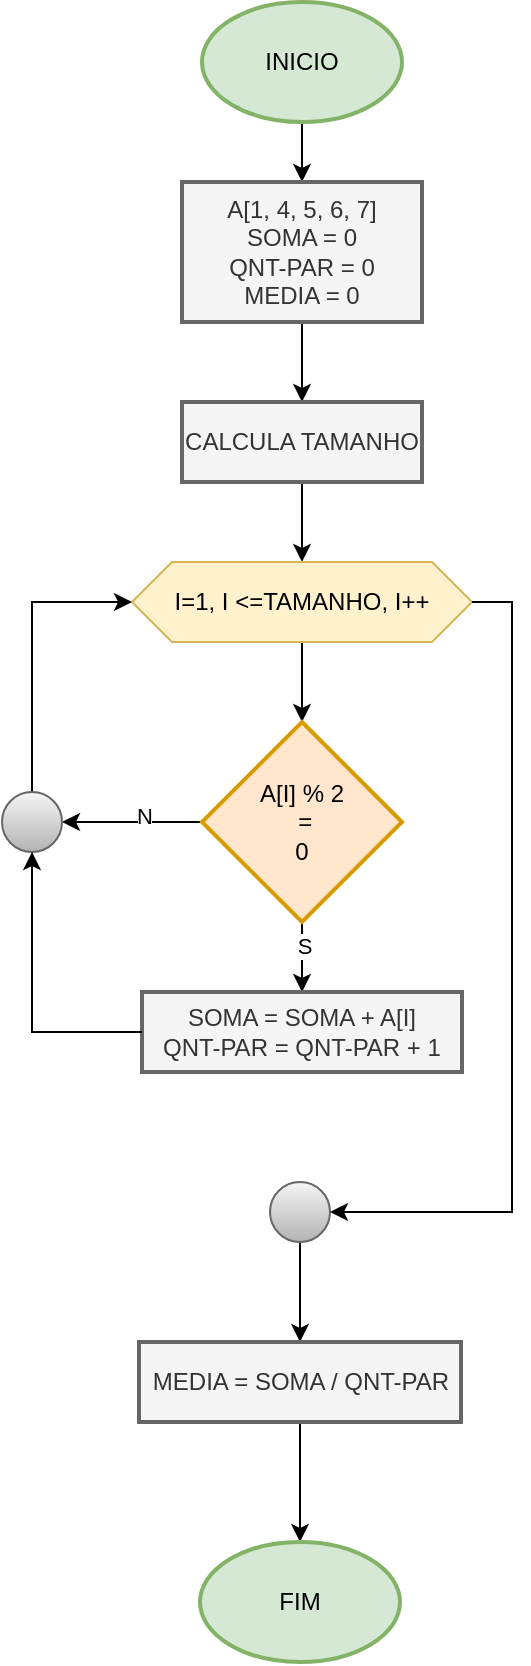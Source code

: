 <mxfile version="26.2.12">
  <diagram name="Página-1" id="RAcwD1k_RrFr7VSHRIp3">
    <mxGraphModel dx="1044" dy="562" grid="1" gridSize="10" guides="1" tooltips="1" connect="1" arrows="1" fold="1" page="1" pageScale="1" pageWidth="827" pageHeight="1169" math="0" shadow="0">
      <root>
        <mxCell id="0" />
        <mxCell id="1" parent="0" />
        <mxCell id="lNdptrc3RrRufi35nfXh-1" value="" style="edgeStyle=orthogonalEdgeStyle;rounded=0;orthogonalLoop=1;jettySize=auto;html=1;" edge="1" parent="1" source="lNdptrc3RrRufi35nfXh-2" target="lNdptrc3RrRufi35nfXh-4">
          <mxGeometry relative="1" as="geometry" />
        </mxCell>
        <mxCell id="lNdptrc3RrRufi35nfXh-2" value="INICIO" style="strokeWidth=2;html=1;shape=mxgraph.flowchart.start_1;whiteSpace=wrap;fillColor=#d5e8d4;strokeColor=#82b366;" vertex="1" parent="1">
          <mxGeometry x="350" y="70" width="100" height="60" as="geometry" />
        </mxCell>
        <mxCell id="lNdptrc3RrRufi35nfXh-11" value="" style="edgeStyle=orthogonalEdgeStyle;rounded=0;orthogonalLoop=1;jettySize=auto;html=1;" edge="1" parent="1" source="lNdptrc3RrRufi35nfXh-4" target="lNdptrc3RrRufi35nfXh-8">
          <mxGeometry relative="1" as="geometry" />
        </mxCell>
        <mxCell id="lNdptrc3RrRufi35nfXh-4" value="A[1, 4, 5, 6, 7]&lt;div&gt;SOMA = 0&lt;/div&gt;&lt;div&gt;QNT-PAR = 0&lt;/div&gt;&lt;div&gt;MEDIA = 0&lt;/div&gt;" style="whiteSpace=wrap;html=1;fillColor=#f5f5f5;strokeColor=#666666;strokeWidth=2;fontColor=#333333;" vertex="1" parent="1">
          <mxGeometry x="340" y="160" width="120" height="70" as="geometry" />
        </mxCell>
        <mxCell id="lNdptrc3RrRufi35nfXh-7" value="" style="edgeStyle=orthogonalEdgeStyle;rounded=0;orthogonalLoop=1;jettySize=auto;html=1;" edge="1" parent="1" source="lNdptrc3RrRufi35nfXh-8" target="lNdptrc3RrRufi35nfXh-9">
          <mxGeometry relative="1" as="geometry" />
        </mxCell>
        <mxCell id="lNdptrc3RrRufi35nfXh-8" value="CALCULA TAMANHO" style="whiteSpace=wrap;html=1;fillColor=#f5f5f5;strokeColor=#666666;strokeWidth=2;fontColor=#333333;" vertex="1" parent="1">
          <mxGeometry x="340" y="270" width="120" height="40" as="geometry" />
        </mxCell>
        <mxCell id="lNdptrc3RrRufi35nfXh-14" value="" style="edgeStyle=orthogonalEdgeStyle;rounded=0;orthogonalLoop=1;jettySize=auto;html=1;" edge="1" parent="1" source="lNdptrc3RrRufi35nfXh-9" target="lNdptrc3RrRufi35nfXh-13">
          <mxGeometry relative="1" as="geometry" />
        </mxCell>
        <mxCell id="lNdptrc3RrRufi35nfXh-9" value="I=1, I &amp;lt;=TAMANHO, I++" style="shape=hexagon;perimeter=hexagonPerimeter2;whiteSpace=wrap;html=1;fixedSize=1;fillColor=#fff2cc;strokeColor=#d6b656;" vertex="1" parent="1">
          <mxGeometry x="315" y="350" width="170" height="40" as="geometry" />
        </mxCell>
        <mxCell id="lNdptrc3RrRufi35nfXh-16" value="" style="edgeStyle=orthogonalEdgeStyle;rounded=0;orthogonalLoop=1;jettySize=auto;html=1;" edge="1" parent="1" source="lNdptrc3RrRufi35nfXh-13" target="lNdptrc3RrRufi35nfXh-15">
          <mxGeometry relative="1" as="geometry" />
        </mxCell>
        <mxCell id="lNdptrc3RrRufi35nfXh-17" value="S" style="edgeLabel;html=1;align=center;verticalAlign=middle;resizable=0;points=[];" vertex="1" connectable="0" parent="lNdptrc3RrRufi35nfXh-16">
          <mxGeometry x="-0.493" y="1" relative="1" as="geometry">
            <mxPoint as="offset" />
          </mxGeometry>
        </mxCell>
        <mxCell id="lNdptrc3RrRufi35nfXh-20" value="" style="edgeStyle=orthogonalEdgeStyle;rounded=0;orthogonalLoop=1;jettySize=auto;html=1;" edge="1" parent="1" source="lNdptrc3RrRufi35nfXh-13" target="lNdptrc3RrRufi35nfXh-19">
          <mxGeometry relative="1" as="geometry" />
        </mxCell>
        <mxCell id="lNdptrc3RrRufi35nfXh-23" value="N" style="edgeLabel;html=1;align=center;verticalAlign=middle;resizable=0;points=[];" vertex="1" connectable="0" parent="lNdptrc3RrRufi35nfXh-20">
          <mxGeometry x="-0.177" y="-3" relative="1" as="geometry">
            <mxPoint as="offset" />
          </mxGeometry>
        </mxCell>
        <mxCell id="lNdptrc3RrRufi35nfXh-13" value="A[I] % 2&lt;div&gt;&amp;nbsp;=&lt;/div&gt;&lt;div&gt;0&lt;/div&gt;" style="strokeWidth=2;html=1;shape=mxgraph.flowchart.decision;whiteSpace=wrap;fillColor=#ffe6cc;strokeColor=#d79b00;" vertex="1" parent="1">
          <mxGeometry x="350" y="430" width="100" height="100" as="geometry" />
        </mxCell>
        <mxCell id="lNdptrc3RrRufi35nfXh-15" value="SOMA = SOMA + A[I]&lt;div&gt;QNT-PAR = QNT-PAR + 1&lt;/div&gt;" style="whiteSpace=wrap;html=1;fillColor=#f5f5f5;strokeColor=#666666;strokeWidth=2;fontColor=#333333;" vertex="1" parent="1">
          <mxGeometry x="320" y="565" width="160" height="40" as="geometry" />
        </mxCell>
        <mxCell id="lNdptrc3RrRufi35nfXh-22" style="edgeStyle=orthogonalEdgeStyle;rounded=0;orthogonalLoop=1;jettySize=auto;html=1;exitX=0.5;exitY=0;exitDx=0;exitDy=0;exitPerimeter=0;entryX=0;entryY=0.5;entryDx=0;entryDy=0;" edge="1" parent="1" source="lNdptrc3RrRufi35nfXh-19" target="lNdptrc3RrRufi35nfXh-9">
          <mxGeometry relative="1" as="geometry" />
        </mxCell>
        <mxCell id="lNdptrc3RrRufi35nfXh-19" value="" style="verticalLabelPosition=bottom;verticalAlign=top;html=1;shape=mxgraph.flowchart.on-page_reference;fillColor=#f5f5f5;gradientColor=#b3b3b3;strokeColor=#666666;" vertex="1" parent="1">
          <mxGeometry x="250" y="465" width="30" height="30" as="geometry" />
        </mxCell>
        <mxCell id="lNdptrc3RrRufi35nfXh-21" style="edgeStyle=orthogonalEdgeStyle;rounded=0;orthogonalLoop=1;jettySize=auto;html=1;exitX=0;exitY=0.5;exitDx=0;exitDy=0;entryX=0.5;entryY=1;entryDx=0;entryDy=0;entryPerimeter=0;" edge="1" parent="1" source="lNdptrc3RrRufi35nfXh-15" target="lNdptrc3RrRufi35nfXh-19">
          <mxGeometry relative="1" as="geometry" />
        </mxCell>
        <mxCell id="lNdptrc3RrRufi35nfXh-27" value="" style="edgeStyle=orthogonalEdgeStyle;rounded=0;orthogonalLoop=1;jettySize=auto;html=1;" edge="1" parent="1" source="lNdptrc3RrRufi35nfXh-24" target="lNdptrc3RrRufi35nfXh-26">
          <mxGeometry relative="1" as="geometry" />
        </mxCell>
        <mxCell id="lNdptrc3RrRufi35nfXh-24" value="" style="verticalLabelPosition=bottom;verticalAlign=top;html=1;shape=mxgraph.flowchart.on-page_reference;fillColor=#f5f5f5;gradientColor=#b3b3b3;strokeColor=#666666;" vertex="1" parent="1">
          <mxGeometry x="384" y="660" width="30" height="30" as="geometry" />
        </mxCell>
        <mxCell id="lNdptrc3RrRufi35nfXh-25" style="edgeStyle=orthogonalEdgeStyle;rounded=0;orthogonalLoop=1;jettySize=auto;html=1;exitX=1;exitY=0.5;exitDx=0;exitDy=0;entryX=1;entryY=0.5;entryDx=0;entryDy=0;entryPerimeter=0;" edge="1" parent="1" source="lNdptrc3RrRufi35nfXh-9" target="lNdptrc3RrRufi35nfXh-24">
          <mxGeometry relative="1" as="geometry" />
        </mxCell>
        <mxCell id="lNdptrc3RrRufi35nfXh-29" value="" style="edgeStyle=orthogonalEdgeStyle;rounded=0;orthogonalLoop=1;jettySize=auto;html=1;" edge="1" parent="1" source="lNdptrc3RrRufi35nfXh-26" target="lNdptrc3RrRufi35nfXh-28">
          <mxGeometry relative="1" as="geometry" />
        </mxCell>
        <mxCell id="lNdptrc3RrRufi35nfXh-26" value="MEDIA = SOMA / QNT-PAR" style="whiteSpace=wrap;html=1;fillColor=#f5f5f5;strokeColor=#666666;strokeWidth=2;fontColor=#333333;" vertex="1" parent="1">
          <mxGeometry x="318.5" y="740" width="161" height="40" as="geometry" />
        </mxCell>
        <mxCell id="lNdptrc3RrRufi35nfXh-28" value="FIM" style="strokeWidth=2;html=1;shape=mxgraph.flowchart.start_1;whiteSpace=wrap;fillColor=#d5e8d4;strokeColor=#82b366;" vertex="1" parent="1">
          <mxGeometry x="349" y="840" width="100" height="60" as="geometry" />
        </mxCell>
      </root>
    </mxGraphModel>
  </diagram>
</mxfile>
